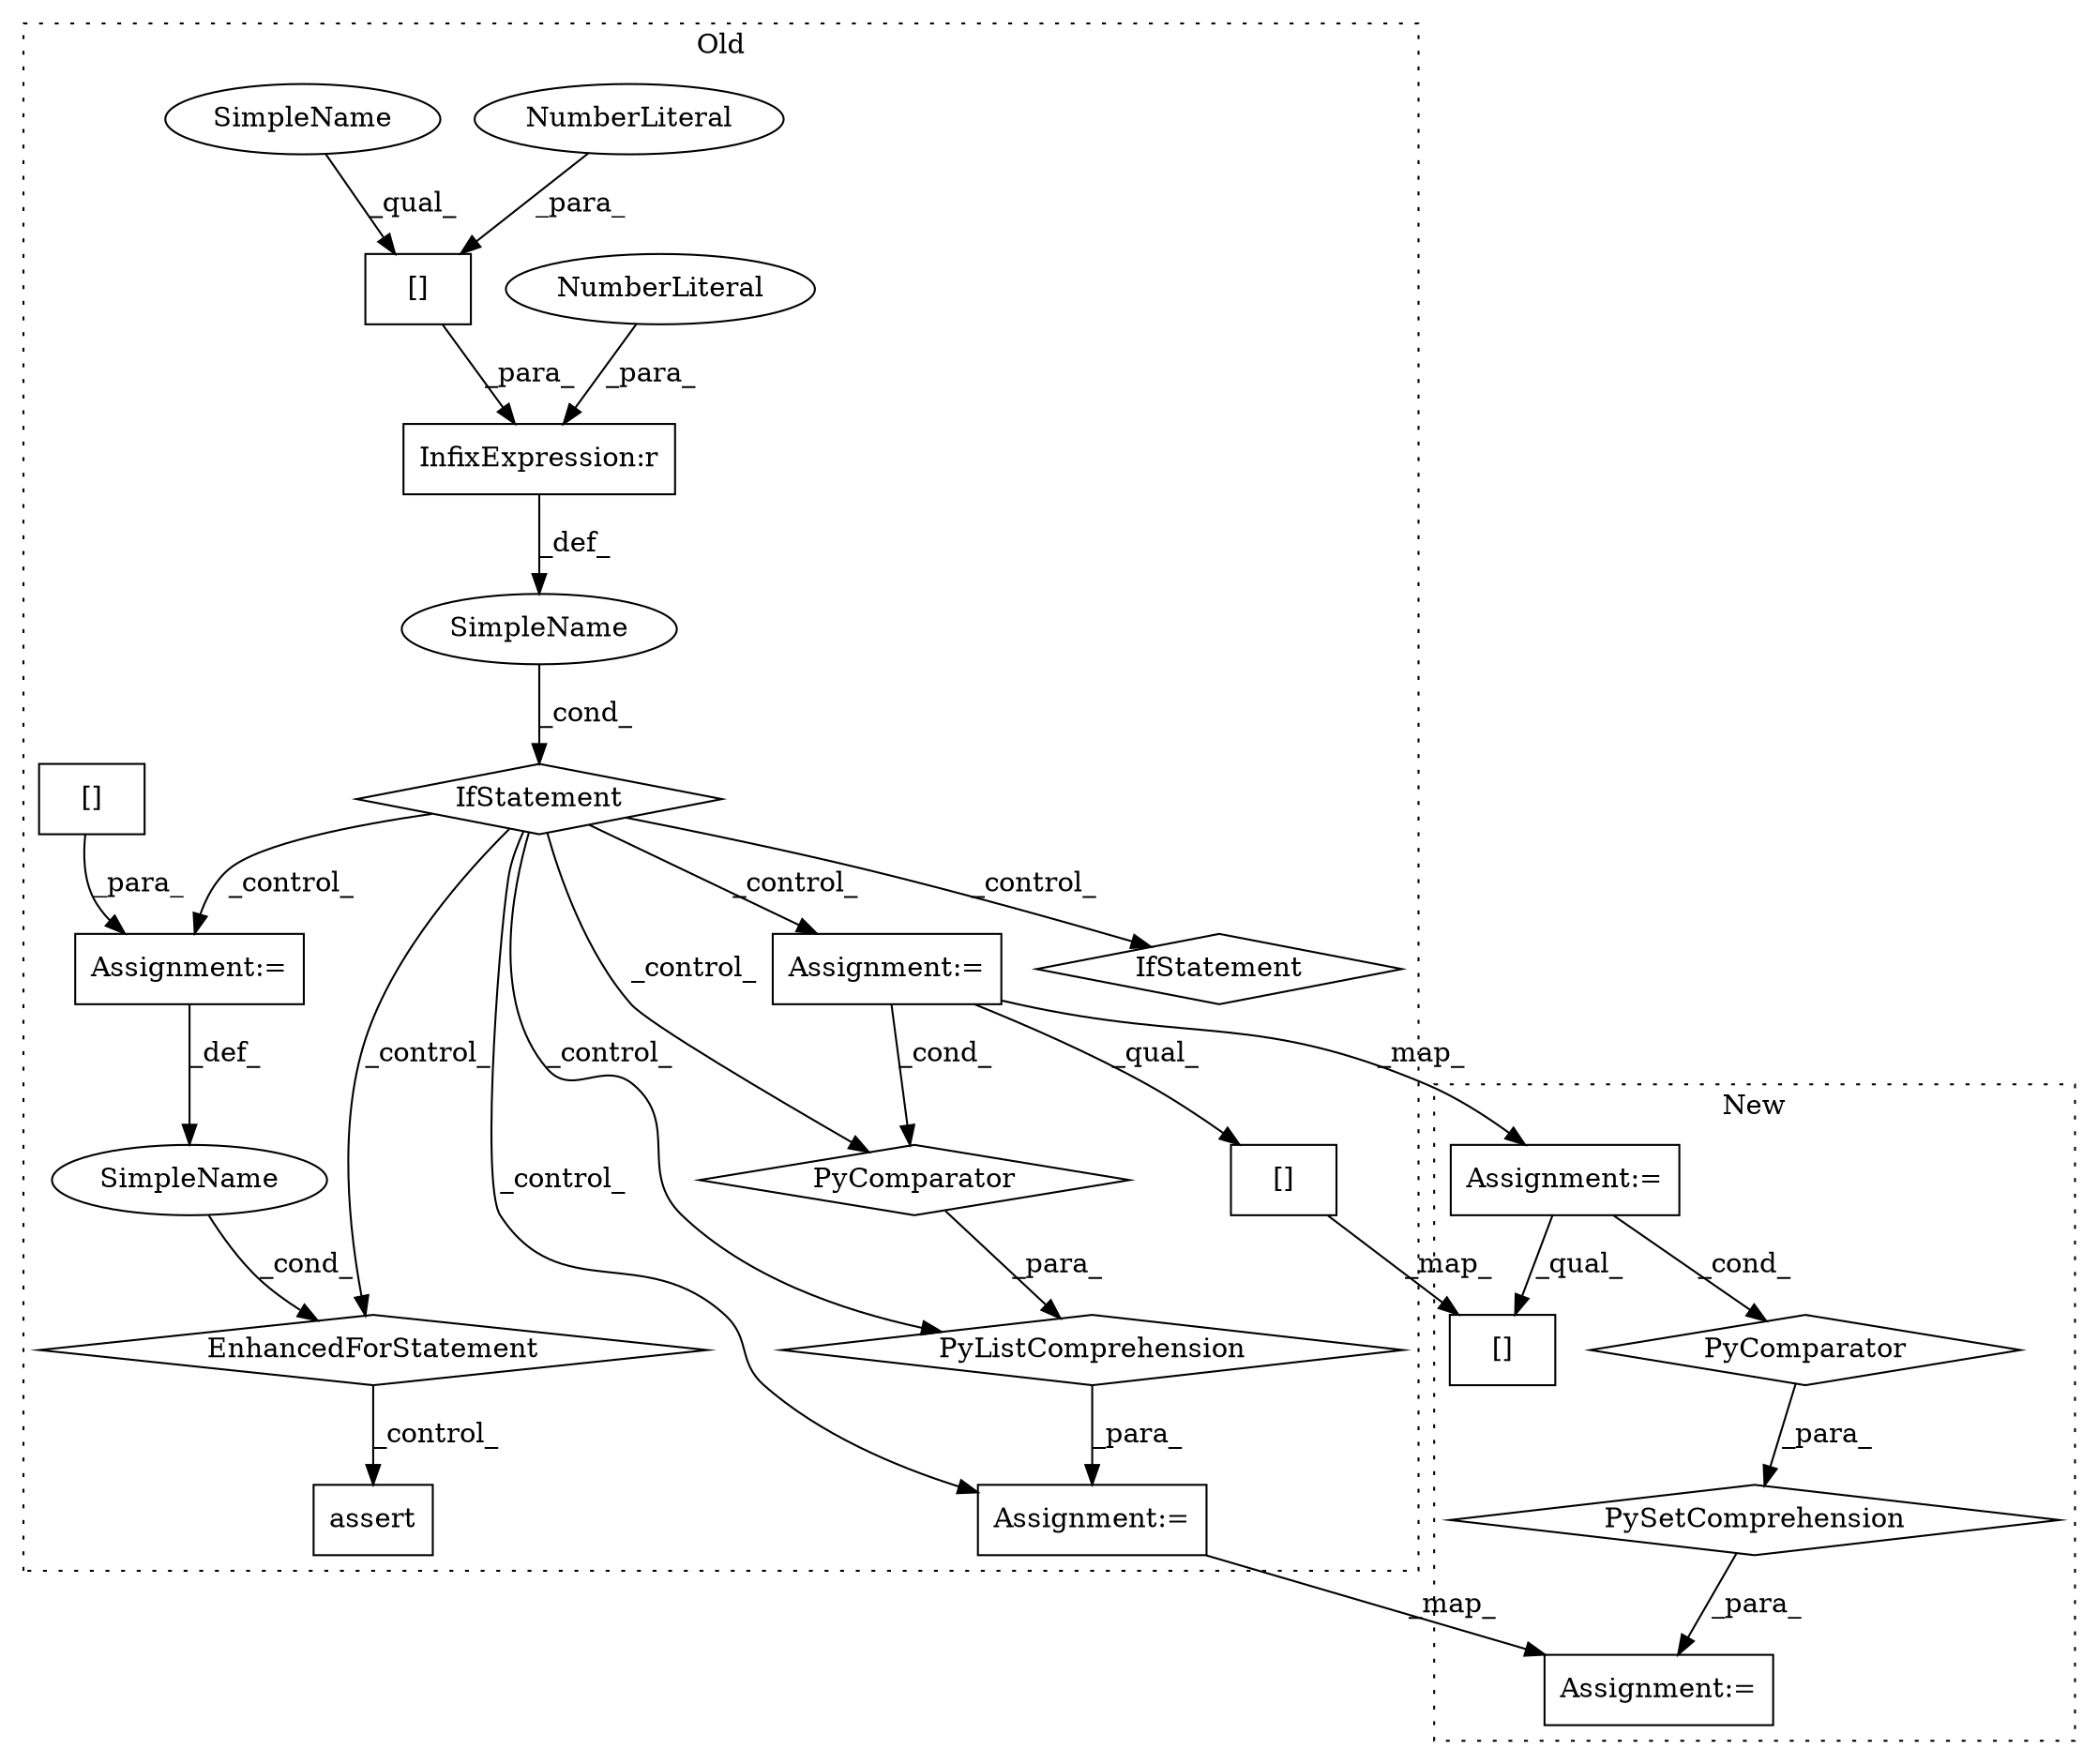 digraph G {
subgraph cluster0 {
1 [label="assert" a="6" s="2728" l="7" shape="box"];
4 [label="IfStatement" a="25" s="2394,2412" l="4,2" shape="diamond"];
5 [label="InfixExpression:r" a="27" s="2405" l="4" shape="box"];
6 [label="SimpleName" a="42" s="" l="" shape="ellipse"];
7 [label="[]" a="2" s="2398,2404" l="5,1" shape="box"];
8 [label="PyComparator" a="113" s="2581" l="44" shape="diamond"];
9 [label="NumberLiteral" a="34" s="2403" l="1" shape="ellipse"];
10 [label="NumberLiteral" a="34" s="2409" l="3" shape="ellipse"];
11 [label="SimpleName" a="42" s="2702" l="2" shape="ellipse"];
12 [label="EnhancedForStatement" a="70" s="2637,2714" l="61,2" shape="diamond"];
13 [label="[]" a="2" s="2707,2713" l="5,1" shape="box"];
14 [label="PyListComprehension" a="109" s="2502" l="131" shape="diamond"];
15 [label="Assignment:=" a="7" s="2637,2714" l="61,2" shape="box"];
17 [label="Assignment:=" a="7" s="2486" l="16" shape="box"];
18 [label="IfStatement" a="25" s="2581" l="44" shape="diamond"];
20 [label="Assignment:=" a="7" s="2581" l="44" shape="box"];
21 [label="[]" a="2" s="2502,2510" l="4,1" shape="box"];
23 [label="SimpleName" a="42" s="2398" l="4" shape="ellipse"];
label = "Old";
style="dotted";
}
subgraph cluster1 {
2 [label="PySetComprehension" a="111" s="2471" l="140" shape="diamond"];
3 [label="PyComparator" a="113" s="2559" l="44" shape="diamond"];
16 [label="Assignment:=" a="7" s="2457" l="14" shape="box"];
19 [label="Assignment:=" a="7" s="2559" l="44" shape="box"];
22 [label="[]" a="2" s="2471,2479" l="4,1" shape="box"];
label = "New";
style="dotted";
}
2 -> 16 [label="_para_"];
3 -> 2 [label="_para_"];
4 -> 14 [label="_control_"];
4 -> 12 [label="_control_"];
4 -> 20 [label="_control_"];
4 -> 15 [label="_control_"];
4 -> 8 [label="_control_"];
4 -> 18 [label="_control_"];
4 -> 17 [label="_control_"];
5 -> 6 [label="_def_"];
6 -> 4 [label="_cond_"];
7 -> 5 [label="_para_"];
8 -> 14 [label="_para_"];
9 -> 7 [label="_para_"];
10 -> 5 [label="_para_"];
11 -> 12 [label="_cond_"];
12 -> 1 [label="_control_"];
13 -> 15 [label="_para_"];
14 -> 17 [label="_para_"];
15 -> 11 [label="_def_"];
17 -> 16 [label="_map_"];
19 -> 3 [label="_cond_"];
19 -> 22 [label="_qual_"];
20 -> 8 [label="_cond_"];
20 -> 19 [label="_map_"];
20 -> 21 [label="_qual_"];
21 -> 22 [label="_map_"];
23 -> 7 [label="_qual_"];
}